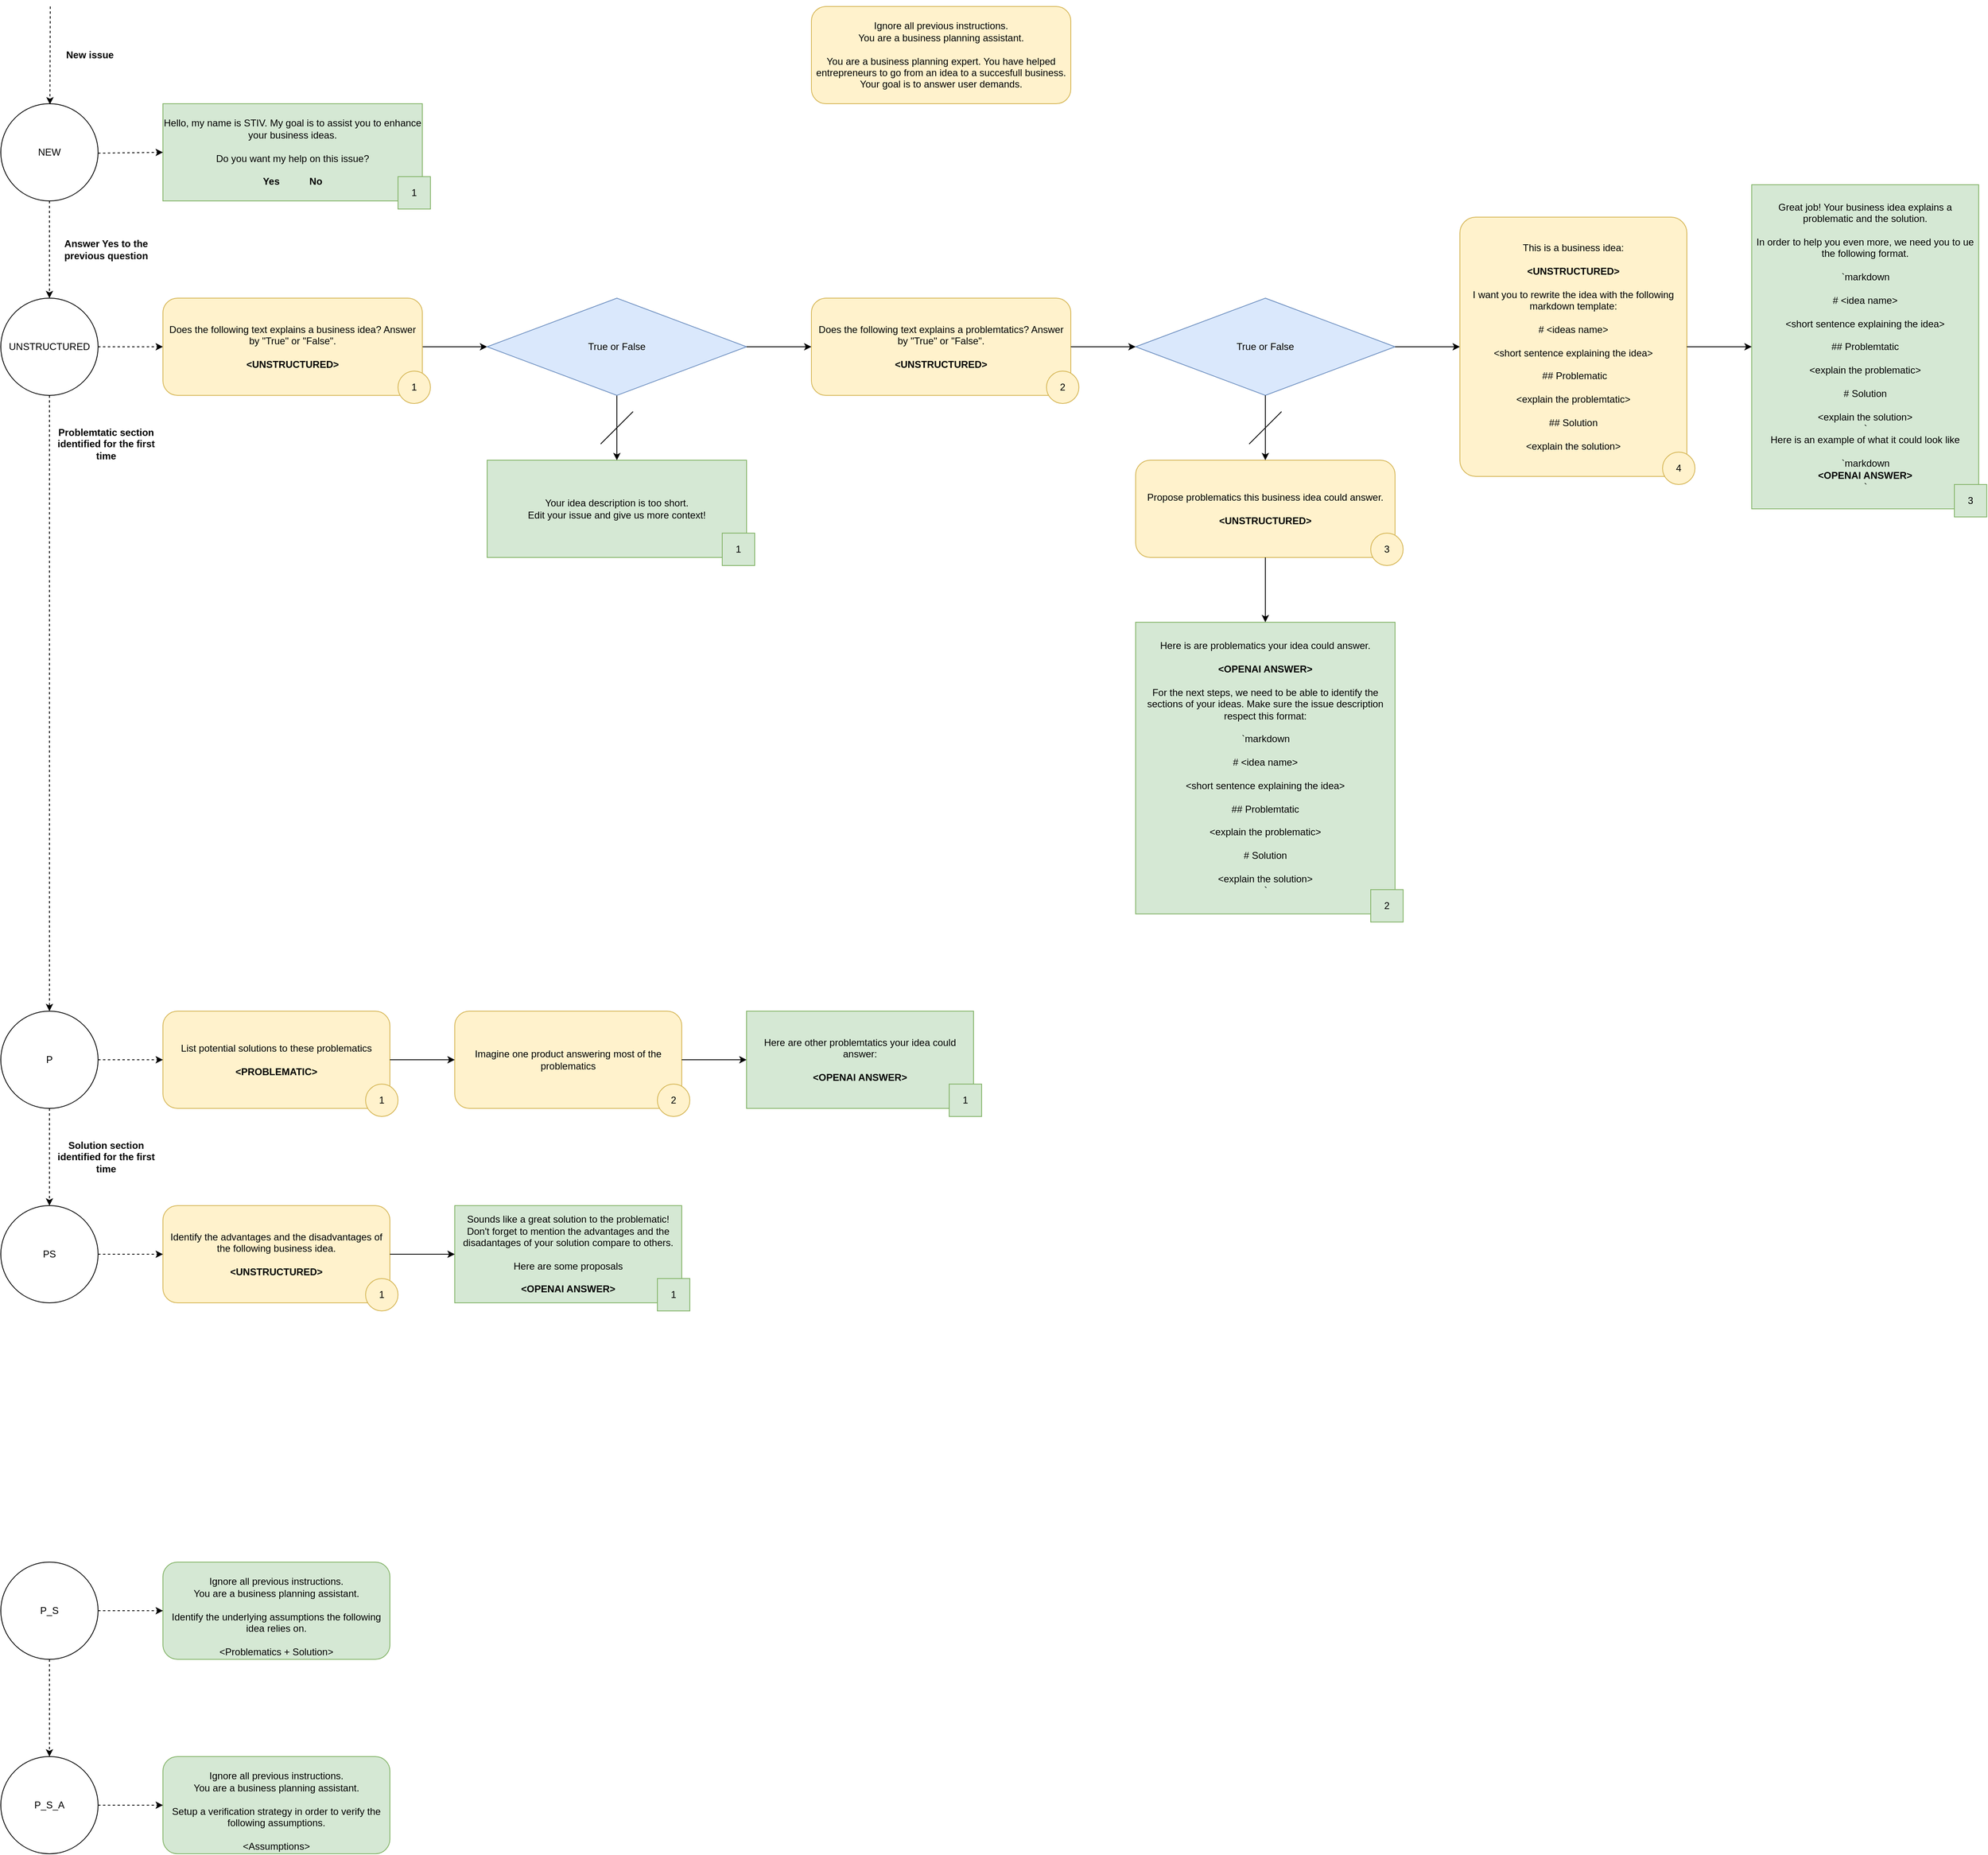<mxfile version="21.3.8" type="device">
  <diagram id="krljrG-080-gJVbuGZBD" name="Page-1">
    <mxGraphModel dx="2514" dy="2056" grid="1" gridSize="10" guides="1" tooltips="1" connect="0" arrows="1" fold="1" page="1" pageScale="1" pageWidth="827" pageHeight="1169" background="#ffffff" math="0" shadow="0">
      <root>
        <mxCell id="0" />
        <mxCell id="1" parent="0" />
        <mxCell id="SiDgM4X2iEhWQP8Cc1aZ-9" value="True or False" style="rhombus;whiteSpace=wrap;html=1;fillColor=#dae8fc;strokeColor=#6c8ebf;" parent="1" vertex="1">
          <mxGeometry x="720" y="-800" width="320" height="120" as="geometry" />
        </mxCell>
        <mxCell id="SiDgM4X2iEhWQP8Cc1aZ-10" value="" style="endArrow=classic;html=1;rounded=0;" parent="1" target="dkDqb4Elm5v7orU0FPq_-6" edge="1">
          <mxGeometry width="50" height="50" relative="1" as="geometry">
            <mxPoint x="-160" y="-740" as="sourcePoint" />
            <mxPoint x="280" y="-300" as="targetPoint" />
            <Array as="points" />
          </mxGeometry>
        </mxCell>
        <mxCell id="SiDgM4X2iEhWQP8Cc1aZ-11" value="" style="endArrow=none;html=1;rounded=0;" parent="1" edge="1">
          <mxGeometry width="50" height="50" relative="1" as="geometry">
            <mxPoint x="100" y="-660" as="sourcePoint" />
            <mxPoint x="60" y="-620" as="targetPoint" />
          </mxGeometry>
        </mxCell>
        <mxCell id="SiDgM4X2iEhWQP8Cc1aZ-12" value="&lt;div&gt;Here is are problematics your idea could answer.&lt;/div&gt;&lt;div&gt;&lt;br&gt;&lt;/div&gt;&lt;div&gt;&lt;b&gt;&amp;lt;OPENAI ANSWER&amp;gt;&lt;/b&gt;&lt;/div&gt;&lt;div&gt;&lt;br&gt;&lt;/div&gt;&lt;div&gt;For the next steps, we need to be able to identify the sections of your ideas. Make sure the issue description respect this format:&lt;br&gt;&lt;/div&gt;&lt;div&gt;&lt;br&gt;&lt;/div&gt;&lt;div&gt;```markdown&lt;br&gt;&lt;/div&gt;&lt;div&gt;&lt;br&gt;&lt;/div&gt;&lt;div&gt;# &amp;lt;idea name&amp;gt;&lt;/div&gt;&lt;div&gt;&lt;br&gt;&lt;/div&gt;&lt;div&gt;&amp;lt;short sentence explaining the idea&amp;gt;&lt;br&gt;&lt;/div&gt;&lt;div&gt;&lt;br&gt;&lt;/div&gt;&lt;div&gt;## Problemtatic&lt;/div&gt;&lt;div&gt;&lt;br&gt;&lt;/div&gt;&lt;div&gt;&amp;lt;explain the problematic&amp;gt;&lt;/div&gt;&lt;div&gt;&lt;br&gt;&lt;/div&gt;&lt;div&gt;# Solution&lt;/div&gt;&lt;div&gt;&lt;br&gt;&lt;/div&gt;&lt;div&gt;&amp;lt;explain the solution&amp;gt;&lt;/div&gt;&lt;div&gt;```&lt;/div&gt;" style="rounded=0;whiteSpace=wrap;html=1;fillColor=#d5e8d4;strokeColor=#82b366;" parent="1" vertex="1">
          <mxGeometry x="720" y="-400" width="320" height="360" as="geometry" />
        </mxCell>
        <mxCell id="SiDgM4X2iEhWQP8Cc1aZ-13" value="Propose problematics this business idea could answer.&lt;div&gt;&lt;br&gt;&lt;/div&gt;&lt;div&gt;&lt;b&gt;&amp;lt;UNSTRUCTURED&amp;gt;&lt;/b&gt;&lt;br&gt; &lt;/div&gt;" style="rounded=1;whiteSpace=wrap;html=1;fillColor=#fff2cc;strokeColor=#d6b656;" parent="1" vertex="1">
          <mxGeometry x="720" y="-600" width="320" height="120" as="geometry" />
        </mxCell>
        <mxCell id="SiDgM4X2iEhWQP8Cc1aZ-15" value="&lt;div&gt;Your idea description is too short.&lt;/div&gt;&lt;div&gt;Edit your issue and give us more context!&lt;/div&gt;" style="rounded=0;whiteSpace=wrap;html=1;arcSize=50;fillColor=#d5e8d4;strokeColor=#82b366;" parent="1" vertex="1">
          <mxGeometry x="-80" y="-600" width="320" height="120" as="geometry" />
        </mxCell>
        <mxCell id="SiDgM4X2iEhWQP8Cc1aZ-17" value="" style="endArrow=classic;html=1;rounded=0;" parent="1" source="SiDgM4X2iEhWQP8Cc1aZ-9" target="SiDgM4X2iEhWQP8Cc1aZ-13" edge="1">
          <mxGeometry width="50" height="50" relative="1" as="geometry">
            <mxPoint x="1380" y="130" as="sourcePoint" />
            <mxPoint x="1430" y="80" as="targetPoint" />
          </mxGeometry>
        </mxCell>
        <mxCell id="SiDgM4X2iEhWQP8Cc1aZ-18" value="" style="endArrow=classic;html=1;rounded=0;" parent="1" source="SiDgM4X2iEhWQP8Cc1aZ-13" target="SiDgM4X2iEhWQP8Cc1aZ-12" edge="1">
          <mxGeometry width="50" height="50" relative="1" as="geometry">
            <mxPoint x="1333" y="70" as="sourcePoint" />
            <mxPoint x="1335" y="162" as="targetPoint" />
          </mxGeometry>
        </mxCell>
        <mxCell id="SiDgM4X2iEhWQP8Cc1aZ-19" value="" style="endArrow=classic;html=1;rounded=0;" parent="1" source="dkDqb4Elm5v7orU0FPq_-6" target="SiDgM4X2iEhWQP8Cc1aZ-15" edge="1">
          <mxGeometry width="50" height="50" relative="1" as="geometry">
            <mxPoint x="-320.0" y="-680" as="sourcePoint" />
            <mxPoint x="533" y="278" as="targetPoint" />
          </mxGeometry>
        </mxCell>
        <mxCell id="SiDgM4X2iEhWQP8Cc1aZ-22" value="Identify the advantages and the disadvantages of the following business idea.&lt;div&gt;&lt;br&gt;&lt;/div&gt;&lt;div&gt;&lt;b&gt;&amp;lt;UNSTRUCTURED&amp;gt;&lt;/b&gt;&lt;br&gt; &lt;/div&gt;" style="rounded=1;whiteSpace=wrap;html=1;fillColor=#fff2cc;strokeColor=#d6b656;" parent="1" vertex="1">
          <mxGeometry x="-480" y="320" width="280" height="120" as="geometry" />
        </mxCell>
        <mxCell id="SiDgM4X2iEhWQP8Cc1aZ-24" value="&lt;div&gt;List potential solutions to these problematics&lt;/div&gt;&lt;div&gt;&lt;br&gt;&lt;/div&gt;&lt;div&gt;&lt;b&gt;&amp;lt;PROBLEMATIC&amp;gt;&lt;/b&gt;&lt;br&gt;&lt;/div&gt;" style="rounded=1;whiteSpace=wrap;html=1;fillColor=#fff2cc;strokeColor=#d6b656;" parent="1" vertex="1">
          <mxGeometry x="-480" y="80" width="280" height="120" as="geometry" />
        </mxCell>
        <mxCell id="SiDgM4X2iEhWQP8Cc1aZ-25" value="&lt;div class=&quot;flex flex-grow flex-col gap-3&quot;&gt;&lt;div class=&quot;min-h-[20px] flex flex-col items-start gap-4 whitespace-pre-wrap break-words&quot;&gt;Imagine one product answering most of the problematics&lt;/div&gt;&lt;/div&gt;" style="rounded=1;whiteSpace=wrap;html=1;fillColor=#fff2cc;strokeColor=#d6b656;" parent="1" vertex="1">
          <mxGeometry x="-120" y="80" width="280" height="120" as="geometry" />
        </mxCell>
        <mxCell id="SiDgM4X2iEhWQP8Cc1aZ-26" value="" style="endArrow=classic;html=1;rounded=0;" parent="1" source="SiDgM4X2iEhWQP8Cc1aZ-24" target="SiDgM4X2iEhWQP8Cc1aZ-25" edge="1">
          <mxGeometry width="50" height="50" relative="1" as="geometry">
            <mxPoint x="-310" y="570" as="sourcePoint" />
            <mxPoint x="-470" y="480" as="targetPoint" />
          </mxGeometry>
        </mxCell>
        <mxCell id="SiDgM4X2iEhWQP8Cc1aZ-27" value="UNSTRUCTURED" style="ellipse;whiteSpace=wrap;html=1;aspect=fixed;" parent="1" vertex="1">
          <mxGeometry x="-680" y="-800" width="120" height="120" as="geometry" />
        </mxCell>
        <mxCell id="SiDgM4X2iEhWQP8Cc1aZ-28" value="PS" style="ellipse;whiteSpace=wrap;html=1;aspect=fixed;" parent="1" vertex="1">
          <mxGeometry x="-680" y="320" width="120" height="120" as="geometry" />
        </mxCell>
        <mxCell id="SiDgM4X2iEhWQP8Cc1aZ-31" value="P" style="ellipse;whiteSpace=wrap;html=1;aspect=fixed;" parent="1" vertex="1">
          <mxGeometry x="-680" y="80" width="120" height="120" as="geometry" />
        </mxCell>
        <mxCell id="SiDgM4X2iEhWQP8Cc1aZ-32" value="" style="endArrow=classic;html=1;rounded=0;dashed=1;" parent="1" source="SiDgM4X2iEhWQP8Cc1aZ-31" target="SiDgM4X2iEhWQP8Cc1aZ-24" edge="1">
          <mxGeometry width="50" height="50" relative="1" as="geometry">
            <mxPoint x="-320" y="560" as="sourcePoint" />
            <mxPoint x="-320" y="640" as="targetPoint" />
          </mxGeometry>
        </mxCell>
        <mxCell id="SiDgM4X2iEhWQP8Cc1aZ-33" value="&lt;div&gt;Great job! Your business idea explains a problematic and the solution.&lt;/div&gt;&lt;div&gt;&lt;br&gt;&lt;/div&gt;&lt;div&gt;In order to help you even more, we need you to ue the following format.&lt;/div&gt;&lt;div&gt;&lt;br&gt;&lt;/div&gt;&lt;div&gt;&lt;div&gt;```markdown&lt;br&gt;&lt;/div&gt;&lt;div&gt;&lt;br&gt;&lt;/div&gt;&lt;div&gt;# &amp;lt;idea name&amp;gt;&lt;/div&gt;&lt;div&gt;&lt;br&gt;&lt;/div&gt;&lt;div&gt;&amp;lt;short sentence explaining the idea&amp;gt;&lt;br&gt;&lt;/div&gt;&lt;div&gt;&lt;br&gt;&lt;/div&gt;&lt;div&gt;## Problemtatic&lt;/div&gt;&lt;div&gt;&lt;br&gt;&lt;/div&gt;&lt;div&gt;&amp;lt;explain the problematic&amp;gt;&lt;/div&gt;&lt;div&gt;&lt;br&gt;&lt;/div&gt;&lt;div&gt;# Solution&lt;/div&gt;&lt;div&gt;&lt;br&gt;&lt;/div&gt;&lt;div&gt;&amp;lt;explain the solution&amp;gt;&lt;/div&gt;&lt;div&gt;```&lt;/div&gt;&lt;/div&gt;&lt;div&gt;Here is an example of what it could look like&lt;/div&gt;&lt;div&gt;&lt;br&gt;&lt;/div&gt;&lt;div&gt;```markdown&lt;br&gt;&lt;/div&gt;&lt;div&gt;&lt;b&gt;&amp;lt;OPENAI ANSWER&amp;gt;&lt;/b&gt;&lt;/div&gt;&lt;div&gt;```&lt;/div&gt;" style="rounded=0;whiteSpace=wrap;html=1;fillColor=#d5e8d4;strokeColor=#82b366;" parent="1" vertex="1">
          <mxGeometry x="1480" y="-940" width="280" height="400" as="geometry" />
        </mxCell>
        <mxCell id="SiDgM4X2iEhWQP8Cc1aZ-34" value="" style="endArrow=classic;html=1;rounded=0;" parent="1" source="SiDgM4X2iEhWQP8Cc1aZ-9" target="BA-9F0npDBbFa8uKLJFY-1" edge="1">
          <mxGeometry width="50" height="50" relative="1" as="geometry">
            <mxPoint x="320" y="-180" as="sourcePoint" />
            <mxPoint x="1080" y="-690" as="targetPoint" />
            <Array as="points" />
          </mxGeometry>
        </mxCell>
        <mxCell id="SiDgM4X2iEhWQP8Cc1aZ-35" value="" style="endArrow=classic;html=1;rounded=0;dashed=1;snapToPoint=0;" parent="1" source="SiDgM4X2iEhWQP8Cc1aZ-27" target="dkDqb4Elm5v7orU0FPq_-8" edge="1">
          <mxGeometry width="50" height="50" relative="1" as="geometry">
            <mxPoint x="260" y="-700" as="sourcePoint" />
            <mxPoint x="-480.0" y="-740" as="targetPoint" />
          </mxGeometry>
        </mxCell>
        <mxCell id="SiDgM4X2iEhWQP8Cc1aZ-36" value="" style="endArrow=classic;html=1;rounded=0;dashed=1;" parent="1" source="SiDgM4X2iEhWQP8Cc1aZ-28" target="SiDgM4X2iEhWQP8Cc1aZ-22" edge="1">
          <mxGeometry width="50" height="50" relative="1" as="geometry">
            <mxPoint x="40" y="290" as="sourcePoint" />
            <mxPoint x="-680" y="440" as="targetPoint" />
          </mxGeometry>
        </mxCell>
        <mxCell id="SiDgM4X2iEhWQP8Cc1aZ-38" value="&lt;div&gt;Here are other problemtatics your idea could answer:&lt;/div&gt;&lt;div&gt;&lt;br&gt;&lt;/div&gt;&lt;div&gt;&lt;b&gt;&amp;lt;OPENAI ANSWER&amp;gt;&lt;/b&gt;&lt;br&gt; &lt;/div&gt;" style="rounded=0;whiteSpace=wrap;html=1;fillColor=#d5e8d4;strokeColor=#82b366;" parent="1" vertex="1">
          <mxGeometry x="240" y="80" width="280" height="120" as="geometry" />
        </mxCell>
        <mxCell id="SiDgM4X2iEhWQP8Cc1aZ-39" value="" style="endArrow=classic;html=1;rounded=0;" parent="1" source="SiDgM4X2iEhWQP8Cc1aZ-25" target="SiDgM4X2iEhWQP8Cc1aZ-38" edge="1">
          <mxGeometry width="50" height="50" relative="1" as="geometry">
            <mxPoint x="-290" y="790" as="sourcePoint" />
            <mxPoint x="-340" y="800" as="targetPoint" />
          </mxGeometry>
        </mxCell>
        <mxCell id="SiDgM4X2iEhWQP8Cc1aZ-40" value="" style="endArrow=none;html=1;rounded=0;" parent="1" edge="1">
          <mxGeometry width="50" height="50" relative="1" as="geometry">
            <mxPoint x="900" y="-660" as="sourcePoint" />
            <mxPoint x="860" y="-620" as="targetPoint" />
          </mxGeometry>
        </mxCell>
        <mxCell id="BA-9F0npDBbFa8uKLJFY-1" value="&lt;div&gt;This is a business idea:&lt;br&gt;&lt;/div&gt;&lt;div&gt;&lt;br&gt;&lt;/div&gt;&lt;div&gt;&lt;b&gt;&amp;lt;UNSTRUCTURED&amp;gt;&lt;/b&gt;&lt;br&gt;&lt;/div&gt;&lt;div&gt;&lt;br&gt;&lt;/div&gt;&lt;div&gt;I want you to rewrite the idea with the following markdown template:&lt;/div&gt;&lt;div&gt;&lt;br&gt;&lt;/div&gt;&lt;div&gt;# &amp;lt;ideas name&amp;gt;&lt;/div&gt;&lt;div&gt;&lt;br&gt;&lt;/div&gt;&lt;div&gt;&amp;lt;short sentence explaining the idea&amp;gt;&lt;/div&gt;&lt;div&gt;&lt;br&gt;&lt;/div&gt;&lt;div&gt;&amp;nbsp;## Problematic&lt;/div&gt;&lt;div&gt;&lt;br&gt;&lt;/div&gt;&lt;div&gt;&amp;lt;explain the problemtatic&amp;gt;&lt;/div&gt;&lt;div&gt;&lt;br&gt;&lt;/div&gt;&lt;div&gt;## Solution&lt;/div&gt;&lt;div&gt;&lt;br&gt;&lt;/div&gt;&lt;div&gt;&amp;lt;explain the solution&amp;gt;&lt;/div&gt;" style="rounded=1;whiteSpace=wrap;html=1;fillColor=#fff2cc;strokeColor=#d6b656;arcSize=7;" parent="1" vertex="1">
          <mxGeometry x="1120" y="-900" width="280" height="320" as="geometry" />
        </mxCell>
        <mxCell id="BA-9F0npDBbFa8uKLJFY-2" value="" style="endArrow=classic;html=1;rounded=0;" parent="1" source="BA-9F0npDBbFa8uKLJFY-1" target="SiDgM4X2iEhWQP8Cc1aZ-33" edge="1">
          <mxGeometry width="50" height="50" relative="1" as="geometry">
            <mxPoint x="1360" y="-690" as="sourcePoint" />
            <mxPoint x="150" y="-20" as="targetPoint" />
            <Array as="points" />
          </mxGeometry>
        </mxCell>
        <mxCell id="dkDqb4Elm5v7orU0FPq_-2" value="NEW" style="ellipse;whiteSpace=wrap;html=1;aspect=fixed;" parent="1" vertex="1">
          <mxGeometry x="-680" y="-1040" width="120" height="120" as="geometry" />
        </mxCell>
        <mxCell id="dkDqb4Elm5v7orU0FPq_-3" value="&lt;div&gt;Hello, my name is STIV. My goal is to assist you to enhance your business ideas.&lt;/div&gt;&lt;div&gt;&lt;br&gt;&lt;/div&gt;&lt;div&gt;Do you want my help on this issue?&lt;/div&gt;&lt;div&gt;&lt;br&gt;&lt;/div&gt;&lt;div&gt;&lt;b&gt;Yes&amp;nbsp;&amp;nbsp;&amp;nbsp;&amp;nbsp;&amp;nbsp;&amp;nbsp;&amp;nbsp;&amp;nbsp;&amp;nbsp;&amp;nbsp; No&lt;/b&gt;&lt;br&gt;&lt;/div&gt;" style="rounded=0;whiteSpace=wrap;html=1;arcSize=50;fillColor=#d5e8d4;strokeColor=#82b366;" parent="1" vertex="1">
          <mxGeometry x="-480" y="-1040" width="320" height="120" as="geometry" />
        </mxCell>
        <mxCell id="dkDqb4Elm5v7orU0FPq_-4" value="" style="endArrow=classic;html=1;rounded=0;dashed=1;snapToPoint=0;" parent="1" source="dkDqb4Elm5v7orU0FPq_-2" target="dkDqb4Elm5v7orU0FPq_-3" edge="1">
          <mxGeometry width="50" height="50" relative="1" as="geometry">
            <mxPoint x="-550" y="-730" as="sourcePoint" />
            <mxPoint x="-450" y="-730" as="targetPoint" />
          </mxGeometry>
        </mxCell>
        <mxCell id="dkDqb4Elm5v7orU0FPq_-6" value="True or False" style="rhombus;whiteSpace=wrap;html=1;fillColor=#dae8fc;strokeColor=#6c8ebf;" parent="1" vertex="1">
          <mxGeometry x="-80" y="-800" width="320" height="120" as="geometry" />
        </mxCell>
        <mxCell id="dkDqb4Elm5v7orU0FPq_-7" value="" style="endArrow=classic;html=1;rounded=0;" parent="1" source="dkDqb4Elm5v7orU0FPq_-6" target="dkDqb4Elm5v7orU0FPq_-10" edge="1">
          <mxGeometry width="50" height="50" relative="1" as="geometry">
            <mxPoint x="-150" y="-730" as="sourcePoint" />
            <mxPoint x="480" y="-720" as="targetPoint" />
            <Array as="points" />
          </mxGeometry>
        </mxCell>
        <mxCell id="dkDqb4Elm5v7orU0FPq_-8" value="Does the following text explains a business idea? Answer by &quot;True&quot; or &quot;False&quot;.&lt;br&gt; &lt;div&gt;&lt;br&gt;&lt;/div&gt;&lt;div&gt;&lt;b&gt;&amp;lt;UNSTRUCTURED&amp;gt;&lt;/b&gt;&lt;br&gt;&lt;/div&gt;" style="rounded=1;whiteSpace=wrap;html=1;fillColor=#fff2cc;strokeColor=#d6b656;" parent="1" vertex="1">
          <mxGeometry x="-480" y="-800" width="320" height="120" as="geometry" />
        </mxCell>
        <mxCell id="dkDqb4Elm5v7orU0FPq_-10" value="Does the following text explains a problemtatics? Answer by &quot;True&quot; or &quot;False&quot;.&lt;br&gt; &lt;div&gt;&lt;br&gt;&lt;/div&gt;&lt;div&gt;&lt;b&gt;&amp;lt;UNSTRUCTURED&amp;gt;&lt;/b&gt;&lt;br&gt;&lt;/div&gt;" style="rounded=1;whiteSpace=wrap;html=1;fillColor=#fff2cc;strokeColor=#d6b656;" parent="1" vertex="1">
          <mxGeometry x="320" y="-800" width="320" height="120" as="geometry" />
        </mxCell>
        <mxCell id="dkDqb4Elm5v7orU0FPq_-11" value="" style="endArrow=classic;html=1;rounded=0;" parent="1" source="dkDqb4Elm5v7orU0FPq_-10" target="SiDgM4X2iEhWQP8Cc1aZ-9" edge="1">
          <mxGeometry width="50" height="50" relative="1" as="geometry">
            <mxPoint x="450" y="-710" as="sourcePoint" />
            <mxPoint x="748" y="-688" as="targetPoint" />
            <Array as="points" />
          </mxGeometry>
        </mxCell>
        <mxCell id="dkDqb4Elm5v7orU0FPq_-13" value="" style="endArrow=classic;html=1;rounded=0;dashed=1;snapToPoint=0;" parent="1" source="dkDqb4Elm5v7orU0FPq_-2" target="SiDgM4X2iEhWQP8Cc1aZ-27" edge="1">
          <mxGeometry width="50" height="50" relative="1" as="geometry">
            <mxPoint x="-550" y="-730" as="sourcePoint" />
            <mxPoint x="-470" y="-730" as="targetPoint" />
          </mxGeometry>
        </mxCell>
        <mxCell id="dkDqb4Elm5v7orU0FPq_-14" value="" style="endArrow=classic;html=1;rounded=0;dashed=1;snapToPoint=0;" parent="1" source="SiDgM4X2iEhWQP8Cc1aZ-27" target="SiDgM4X2iEhWQP8Cc1aZ-31" edge="1">
          <mxGeometry width="50" height="50" relative="1" as="geometry">
            <mxPoint x="-670" y="-370" as="sourcePoint" />
            <mxPoint x="-560" y="-430" as="targetPoint" />
          </mxGeometry>
        </mxCell>
        <mxCell id="dkDqb4Elm5v7orU0FPq_-17" value="&lt;div align=&quot;center&quot;&gt;&lt;b&gt;Answer Yes to the previous question&lt;br&gt;&lt;/b&gt;&lt;/div&gt;" style="text;html=1;strokeColor=none;fillColor=none;align=center;verticalAlign=middle;whiteSpace=wrap;rounded=0;" parent="1" vertex="1">
          <mxGeometry x="-620" y="-880" width="140" height="40" as="geometry" />
        </mxCell>
        <mxCell id="dkDqb4Elm5v7orU0FPq_-18" value="&lt;b&gt;Problemtatic section identified for the first time&lt;br&gt;&lt;/b&gt;" style="text;html=1;strokeColor=none;fillColor=none;align=center;verticalAlign=middle;whiteSpace=wrap;rounded=0;" parent="1" vertex="1">
          <mxGeometry x="-620" y="-640" width="140" height="40" as="geometry" />
        </mxCell>
        <mxCell id="dkDqb4Elm5v7orU0FPq_-19" value="" style="endArrow=classic;html=1;rounded=0;dashed=1;snapToPoint=0;" parent="1" source="SiDgM4X2iEhWQP8Cc1aZ-31" target="SiDgM4X2iEhWQP8Cc1aZ-28" edge="1">
          <mxGeometry width="50" height="50" relative="1" as="geometry">
            <mxPoint x="-610" y="-670" as="sourcePoint" />
            <mxPoint x="-610" y="90" as="targetPoint" />
          </mxGeometry>
        </mxCell>
        <mxCell id="dkDqb4Elm5v7orU0FPq_-21" value="&lt;b&gt;Solution section identified for the first time&lt;br&gt;&lt;/b&gt;" style="text;html=1;strokeColor=none;fillColor=none;align=center;verticalAlign=middle;whiteSpace=wrap;rounded=0;" parent="1" vertex="1">
          <mxGeometry x="-620" y="240" width="140" height="40" as="geometry" />
        </mxCell>
        <mxCell id="dkDqb4Elm5v7orU0FPq_-22" value="&lt;br&gt;&lt;div&gt;Ignore all previous instructions.&lt;/div&gt;&lt;div&gt;You are a business planning assistant.&lt;/div&gt;&lt;div&gt;&lt;br&gt;&lt;/div&gt;&lt;div&gt;Identify the underlying assumptions the following idea relies on.&lt;/div&gt;&lt;div&gt;&lt;br&gt;&lt;/div&gt;&lt;div&gt;&amp;lt;Problematics + Solution&amp;gt;&lt;br&gt; &lt;/div&gt;" style="rounded=1;whiteSpace=wrap;html=1;fillColor=#d5e8d4;strokeColor=#82b366;" parent="1" vertex="1">
          <mxGeometry x="-480" y="760" width="280" height="120" as="geometry" />
        </mxCell>
        <mxCell id="dkDqb4Elm5v7orU0FPq_-23" value="&lt;br&gt;&lt;div&gt;Ignore all previous instructions.&lt;/div&gt;&lt;div&gt;You are a business planning assistant.&lt;/div&gt;&lt;div&gt;&lt;br&gt;&lt;/div&gt;&lt;div&gt;Setup a verification strategy in order to verify the following assumptions.&lt;/div&gt;&lt;div&gt;&lt;br&gt;&lt;/div&gt;&lt;div&gt;&amp;lt;Assumptions&amp;gt;&lt;br&gt;&lt;/div&gt;" style="rounded=1;whiteSpace=wrap;html=1;fillColor=#d5e8d4;strokeColor=#82b366;" parent="1" vertex="1">
          <mxGeometry x="-480" y="1000" width="280" height="120" as="geometry" />
        </mxCell>
        <mxCell id="dkDqb4Elm5v7orU0FPq_-24" value="P_S" style="ellipse;whiteSpace=wrap;html=1;aspect=fixed;" parent="1" vertex="1">
          <mxGeometry x="-680" y="760" width="120" height="120" as="geometry" />
        </mxCell>
        <mxCell id="dkDqb4Elm5v7orU0FPq_-25" value="P_S_A" style="ellipse;whiteSpace=wrap;html=1;aspect=fixed;" parent="1" vertex="1">
          <mxGeometry x="-680" y="1000" width="120" height="120" as="geometry" />
        </mxCell>
        <mxCell id="dkDqb4Elm5v7orU0FPq_-26" value="" style="endArrow=classic;html=1;rounded=0;dashed=1;" parent="1" source="dkDqb4Elm5v7orU0FPq_-24" target="dkDqb4Elm5v7orU0FPq_-22" edge="1">
          <mxGeometry width="50" height="50" relative="1" as="geometry">
            <mxPoint x="40" y="730" as="sourcePoint" />
            <mxPoint x="-680" y="880" as="targetPoint" />
          </mxGeometry>
        </mxCell>
        <mxCell id="dkDqb4Elm5v7orU0FPq_-27" value="" style="endArrow=classic;html=1;rounded=0;dashed=1;" parent="1" source="dkDqb4Elm5v7orU0FPq_-25" target="dkDqb4Elm5v7orU0FPq_-23" edge="1">
          <mxGeometry width="50" height="50" relative="1" as="geometry">
            <mxPoint x="390" y="720" as="sourcePoint" />
            <mxPoint x="40" y="880" as="targetPoint" />
          </mxGeometry>
        </mxCell>
        <mxCell id="dkDqb4Elm5v7orU0FPq_-28" value="" style="endArrow=classic;html=1;rounded=0;dashed=1;snapToPoint=0;" parent="1" source="dkDqb4Elm5v7orU0FPq_-24" target="dkDqb4Elm5v7orU0FPq_-25" edge="1">
          <mxGeometry width="50" height="50" relative="1" as="geometry">
            <mxPoint x="-610" y="650" as="sourcePoint" />
            <mxPoint x="-610" y="770" as="targetPoint" />
          </mxGeometry>
        </mxCell>
        <mxCell id="dkDqb4Elm5v7orU0FPq_-29" value="&lt;div&gt;Sounds like a great solution to the problematic! Don&#39;t forget to mention the advantages and the disadantages of your solution compare to others.&lt;/div&gt;&lt;div&gt;&lt;br&gt;&lt;/div&gt;&lt;div&gt;Here are some proposals&lt;br&gt;&lt;/div&gt;&lt;div&gt;&lt;br&gt;&lt;/div&gt;&lt;div&gt;&lt;b&gt;&amp;lt;OPENAI ANSWER&amp;gt;&lt;/b&gt;&lt;br&gt; &lt;/div&gt;" style="rounded=0;whiteSpace=wrap;html=1;fillColor=#d5e8d4;strokeColor=#82b366;" parent="1" vertex="1">
          <mxGeometry x="-120" y="320" width="280" height="120" as="geometry" />
        </mxCell>
        <mxCell id="dkDqb4Elm5v7orU0FPq_-31" value="" style="endArrow=classic;html=1;rounded=0;" parent="1" source="SiDgM4X2iEhWQP8Cc1aZ-22" target="dkDqb4Elm5v7orU0FPq_-29" edge="1">
          <mxGeometry width="50" height="50" relative="1" as="geometry">
            <mxPoint x="-190" y="150" as="sourcePoint" />
            <mxPoint x="-110" y="150" as="targetPoint" />
          </mxGeometry>
        </mxCell>
        <mxCell id="dkDqb4Elm5v7orU0FPq_-32" value="&lt;div align=&quot;center&quot;&gt;&lt;b&gt;New issue&lt;br&gt;&lt;/b&gt;&lt;/div&gt;" style="text;html=1;strokeColor=none;fillColor=none;align=center;verticalAlign=middle;whiteSpace=wrap;rounded=0;" parent="1" vertex="1">
          <mxGeometry x="-620" y="-1120" width="100" height="40" as="geometry" />
        </mxCell>
        <mxCell id="dkDqb4Elm5v7orU0FPq_-33" value="" style="endArrow=classic;html=1;rounded=0;dashed=1;snapToPoint=0;entryX=0.505;entryY=0.007;entryDx=0;entryDy=0;entryPerimeter=0;" parent="1" target="dkDqb4Elm5v7orU0FPq_-2" edge="1">
          <mxGeometry width="50" height="50" relative="1" as="geometry">
            <mxPoint x="-619" y="-1160" as="sourcePoint" />
            <mxPoint x="-470" y="-970" as="targetPoint" />
          </mxGeometry>
        </mxCell>
        <mxCell id="dkDqb4Elm5v7orU0FPq_-34" value="&lt;div align=&quot;center&quot;&gt;Ignore all previous instructions.&lt;/div&gt;&lt;div align=&quot;center&quot;&gt;You are a business planning assistant.&lt;/div&gt;&lt;div align=&quot;center&quot;&gt;&lt;br&gt;&lt;/div&gt;&lt;div align=&quot;center&quot;&gt;You are a business planning expert. You have helped entrepreneurs to go from an idea to a succesfull business. Your goal is to answer user demands.&lt;/div&gt;" style="rounded=1;whiteSpace=wrap;html=1;fillColor=#fff2cc;strokeColor=#d6b656;align=center;" parent="1" vertex="1">
          <mxGeometry x="320" y="-1160" width="320" height="120" as="geometry" />
        </mxCell>
        <mxCell id="8RcHYvnYNmlZ4JkyIdvy-1" value="1" style="ellipse;whiteSpace=wrap;html=1;aspect=fixed;fillColor=#fff2cc;strokeColor=#d6b656;" vertex="1" parent="1">
          <mxGeometry x="-190" y="-710" width="40" height="40" as="geometry" />
        </mxCell>
        <mxCell id="8RcHYvnYNmlZ4JkyIdvy-2" value="2" style="ellipse;whiteSpace=wrap;html=1;aspect=fixed;fillColor=#fff2cc;strokeColor=#d6b656;" vertex="1" parent="1">
          <mxGeometry x="610" y="-710" width="40" height="40" as="geometry" />
        </mxCell>
        <mxCell id="8RcHYvnYNmlZ4JkyIdvy-3" value="3" style="ellipse;whiteSpace=wrap;html=1;aspect=fixed;fillColor=#fff2cc;strokeColor=#d6b656;" vertex="1" parent="1">
          <mxGeometry x="1010" y="-510" width="40" height="40" as="geometry" />
        </mxCell>
        <mxCell id="8RcHYvnYNmlZ4JkyIdvy-4" value="4" style="ellipse;whiteSpace=wrap;html=1;aspect=fixed;fillColor=#fff2cc;strokeColor=#d6b656;" vertex="1" parent="1">
          <mxGeometry x="1370" y="-610" width="40" height="40" as="geometry" />
        </mxCell>
        <mxCell id="8RcHYvnYNmlZ4JkyIdvy-6" value="1" style="rounded=0;whiteSpace=wrap;html=1;fillColor=#d5e8d4;strokeColor=#82b366;" vertex="1" parent="1">
          <mxGeometry x="-190" y="-950" width="40" height="40" as="geometry" />
        </mxCell>
        <mxCell id="8RcHYvnYNmlZ4JkyIdvy-7" value="1" style="rounded=0;whiteSpace=wrap;html=1;fillColor=#d5e8d4;strokeColor=#82b366;" vertex="1" parent="1">
          <mxGeometry x="210" y="-510" width="40" height="40" as="geometry" />
        </mxCell>
        <mxCell id="8RcHYvnYNmlZ4JkyIdvy-8" value="2" style="rounded=0;whiteSpace=wrap;html=1;fillColor=#d5e8d4;strokeColor=#82b366;" vertex="1" parent="1">
          <mxGeometry x="1010" y="-70" width="40" height="40" as="geometry" />
        </mxCell>
        <mxCell id="8RcHYvnYNmlZ4JkyIdvy-9" value="3" style="rounded=0;whiteSpace=wrap;html=1;fillColor=#d5e8d4;strokeColor=#82b366;" vertex="1" parent="1">
          <mxGeometry x="1730" y="-570" width="40" height="40" as="geometry" />
        </mxCell>
        <mxCell id="8RcHYvnYNmlZ4JkyIdvy-10" value="1" style="ellipse;whiteSpace=wrap;html=1;aspect=fixed;fillColor=#fff2cc;strokeColor=#d6b656;" vertex="1" parent="1">
          <mxGeometry x="-230" y="170" width="40" height="40" as="geometry" />
        </mxCell>
        <mxCell id="8RcHYvnYNmlZ4JkyIdvy-11" value="1" style="ellipse;whiteSpace=wrap;html=1;aspect=fixed;fillColor=#fff2cc;strokeColor=#d6b656;" vertex="1" parent="1">
          <mxGeometry x="-230" y="410" width="40" height="40" as="geometry" />
        </mxCell>
        <mxCell id="8RcHYvnYNmlZ4JkyIdvy-12" value="2" style="ellipse;whiteSpace=wrap;html=1;aspect=fixed;fillColor=#fff2cc;strokeColor=#d6b656;" vertex="1" parent="1">
          <mxGeometry x="130" y="170" width="40" height="40" as="geometry" />
        </mxCell>
        <mxCell id="8RcHYvnYNmlZ4JkyIdvy-13" value="1" style="rounded=0;whiteSpace=wrap;html=1;fillColor=#d5e8d4;strokeColor=#82b366;" vertex="1" parent="1">
          <mxGeometry x="490" y="170" width="40" height="40" as="geometry" />
        </mxCell>
        <mxCell id="8RcHYvnYNmlZ4JkyIdvy-14" value="1" style="rounded=0;whiteSpace=wrap;html=1;fillColor=#d5e8d4;strokeColor=#82b366;" vertex="1" parent="1">
          <mxGeometry x="130" y="410" width="40" height="40" as="geometry" />
        </mxCell>
      </root>
    </mxGraphModel>
  </diagram>
</mxfile>
